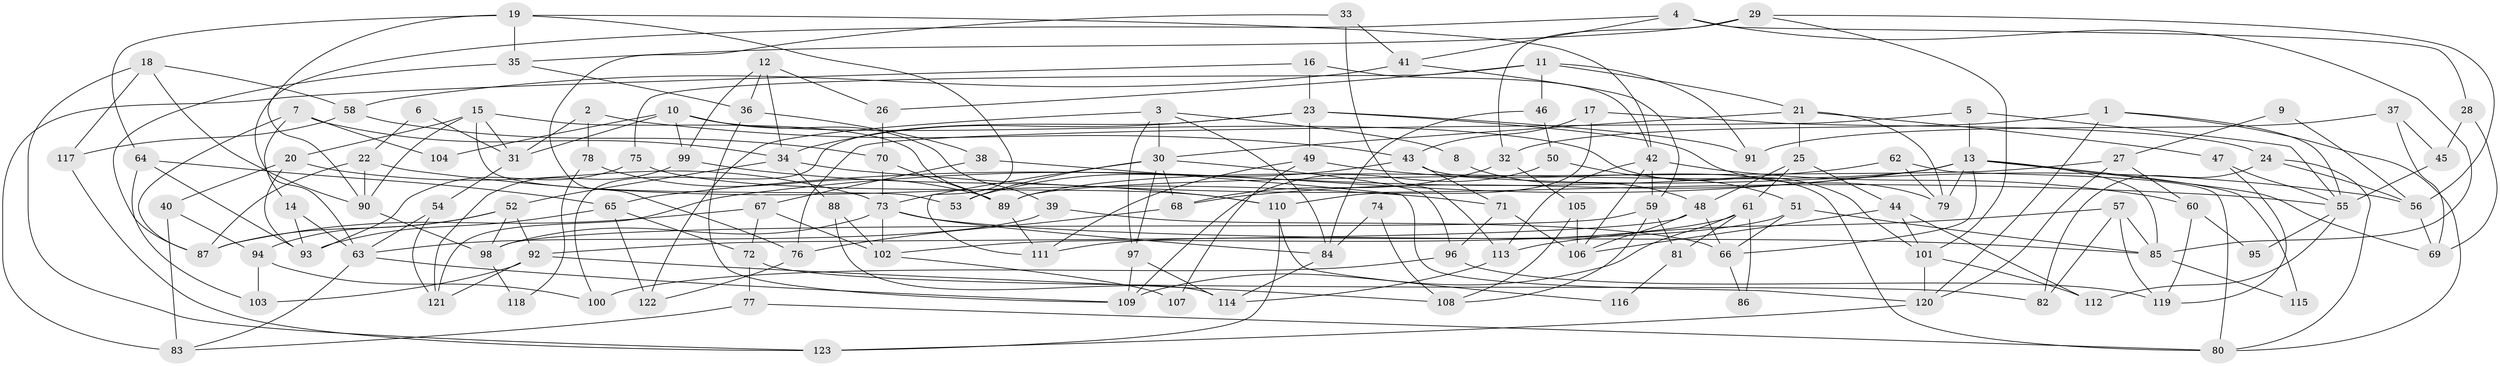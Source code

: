 // Generated by graph-tools (version 1.1) at 2025/36/03/09/25 02:36:02]
// undirected, 123 vertices, 246 edges
graph export_dot {
graph [start="1"]
  node [color=gray90,style=filled];
  1;
  2;
  3;
  4;
  5;
  6;
  7;
  8;
  9;
  10;
  11;
  12;
  13;
  14;
  15;
  16;
  17;
  18;
  19;
  20;
  21;
  22;
  23;
  24;
  25;
  26;
  27;
  28;
  29;
  30;
  31;
  32;
  33;
  34;
  35;
  36;
  37;
  38;
  39;
  40;
  41;
  42;
  43;
  44;
  45;
  46;
  47;
  48;
  49;
  50;
  51;
  52;
  53;
  54;
  55;
  56;
  57;
  58;
  59;
  60;
  61;
  62;
  63;
  64;
  65;
  66;
  67;
  68;
  69;
  70;
  71;
  72;
  73;
  74;
  75;
  76;
  77;
  78;
  79;
  80;
  81;
  82;
  83;
  84;
  85;
  86;
  87;
  88;
  89;
  90;
  91;
  92;
  93;
  94;
  95;
  96;
  97;
  98;
  99;
  100;
  101;
  102;
  103;
  104;
  105;
  106;
  107;
  108;
  109;
  110;
  111;
  112;
  113;
  114;
  115;
  116;
  117;
  118;
  119;
  120;
  121;
  122;
  123;
  1 -- 55;
  1 -- 32;
  1 -- 80;
  1 -- 120;
  2 -- 43;
  2 -- 31;
  2 -- 78;
  3 -- 30;
  3 -- 97;
  3 -- 8;
  3 -- 84;
  3 -- 122;
  4 -- 85;
  4 -- 63;
  4 -- 28;
  4 -- 41;
  5 -- 76;
  5 -- 13;
  5 -- 55;
  6 -- 22;
  6 -- 31;
  7 -- 14;
  7 -- 87;
  7 -- 34;
  7 -- 104;
  8 -- 48;
  9 -- 56;
  9 -- 27;
  10 -- 99;
  10 -- 101;
  10 -- 31;
  10 -- 39;
  10 -- 104;
  11 -- 75;
  11 -- 21;
  11 -- 26;
  11 -- 46;
  11 -- 91;
  12 -- 36;
  12 -- 26;
  12 -- 34;
  12 -- 99;
  13 -- 121;
  13 -- 85;
  13 -- 66;
  13 -- 68;
  13 -- 69;
  13 -- 79;
  13 -- 89;
  13 -- 115;
  14 -- 63;
  14 -- 93;
  15 -- 90;
  15 -- 89;
  15 -- 20;
  15 -- 31;
  15 -- 53;
  16 -- 23;
  16 -- 42;
  16 -- 83;
  17 -- 24;
  17 -- 43;
  17 -- 110;
  18 -- 123;
  18 -- 117;
  18 -- 58;
  18 -- 90;
  19 -- 90;
  19 -- 64;
  19 -- 35;
  19 -- 42;
  19 -- 111;
  20 -- 73;
  20 -- 40;
  20 -- 93;
  21 -- 25;
  21 -- 47;
  21 -- 30;
  21 -- 79;
  22 -- 87;
  22 -- 71;
  22 -- 90;
  23 -- 79;
  23 -- 34;
  23 -- 49;
  23 -- 91;
  23 -- 100;
  24 -- 56;
  24 -- 80;
  24 -- 82;
  25 -- 44;
  25 -- 48;
  25 -- 61;
  26 -- 70;
  27 -- 89;
  27 -- 120;
  27 -- 60;
  28 -- 69;
  28 -- 45;
  29 -- 56;
  29 -- 32;
  29 -- 35;
  29 -- 101;
  30 -- 73;
  30 -- 53;
  30 -- 68;
  30 -- 96;
  30 -- 97;
  31 -- 54;
  32 -- 68;
  32 -- 105;
  33 -- 41;
  33 -- 76;
  33 -- 113;
  34 -- 52;
  34 -- 55;
  34 -- 88;
  35 -- 36;
  35 -- 87;
  36 -- 109;
  36 -- 38;
  37 -- 45;
  37 -- 91;
  37 -- 69;
  38 -- 67;
  38 -- 120;
  39 -- 66;
  39 -- 63;
  40 -- 83;
  40 -- 94;
  41 -- 59;
  41 -- 58;
  42 -- 113;
  42 -- 59;
  42 -- 60;
  42 -- 106;
  43 -- 53;
  43 -- 71;
  43 -- 80;
  44 -- 101;
  44 -- 112;
  44 -- 106;
  45 -- 55;
  46 -- 84;
  46 -- 50;
  47 -- 119;
  47 -- 55;
  48 -- 106;
  48 -- 66;
  48 -- 92;
  49 -- 111;
  49 -- 56;
  49 -- 107;
  50 -- 109;
  50 -- 51;
  51 -- 111;
  51 -- 66;
  51 -- 85;
  52 -- 94;
  52 -- 87;
  52 -- 92;
  52 -- 98;
  54 -- 63;
  54 -- 121;
  55 -- 95;
  55 -- 112;
  56 -- 69;
  57 -- 113;
  57 -- 85;
  57 -- 82;
  57 -- 119;
  58 -- 70;
  58 -- 117;
  59 -- 98;
  59 -- 81;
  59 -- 108;
  60 -- 95;
  60 -- 119;
  61 -- 102;
  61 -- 81;
  61 -- 86;
  61 -- 109;
  62 -- 79;
  62 -- 80;
  62 -- 65;
  63 -- 83;
  63 -- 109;
  64 -- 93;
  64 -- 103;
  64 -- 65;
  65 -- 72;
  65 -- 93;
  65 -- 122;
  66 -- 86;
  67 -- 72;
  67 -- 87;
  67 -- 102;
  68 -- 76;
  70 -- 73;
  70 -- 89;
  71 -- 106;
  71 -- 96;
  72 -- 82;
  72 -- 77;
  73 -- 98;
  73 -- 84;
  73 -- 85;
  73 -- 102;
  74 -- 84;
  74 -- 108;
  75 -- 93;
  75 -- 110;
  76 -- 122;
  77 -- 80;
  77 -- 83;
  78 -- 89;
  78 -- 118;
  81 -- 116;
  84 -- 114;
  85 -- 115;
  88 -- 102;
  88 -- 114;
  89 -- 111;
  90 -- 98;
  92 -- 103;
  92 -- 108;
  92 -- 121;
  94 -- 100;
  94 -- 103;
  96 -- 119;
  96 -- 100;
  97 -- 109;
  97 -- 114;
  98 -- 118;
  99 -- 121;
  99 -- 110;
  101 -- 120;
  101 -- 112;
  102 -- 107;
  105 -- 108;
  105 -- 106;
  110 -- 116;
  110 -- 123;
  113 -- 114;
  117 -- 123;
  120 -- 123;
}
